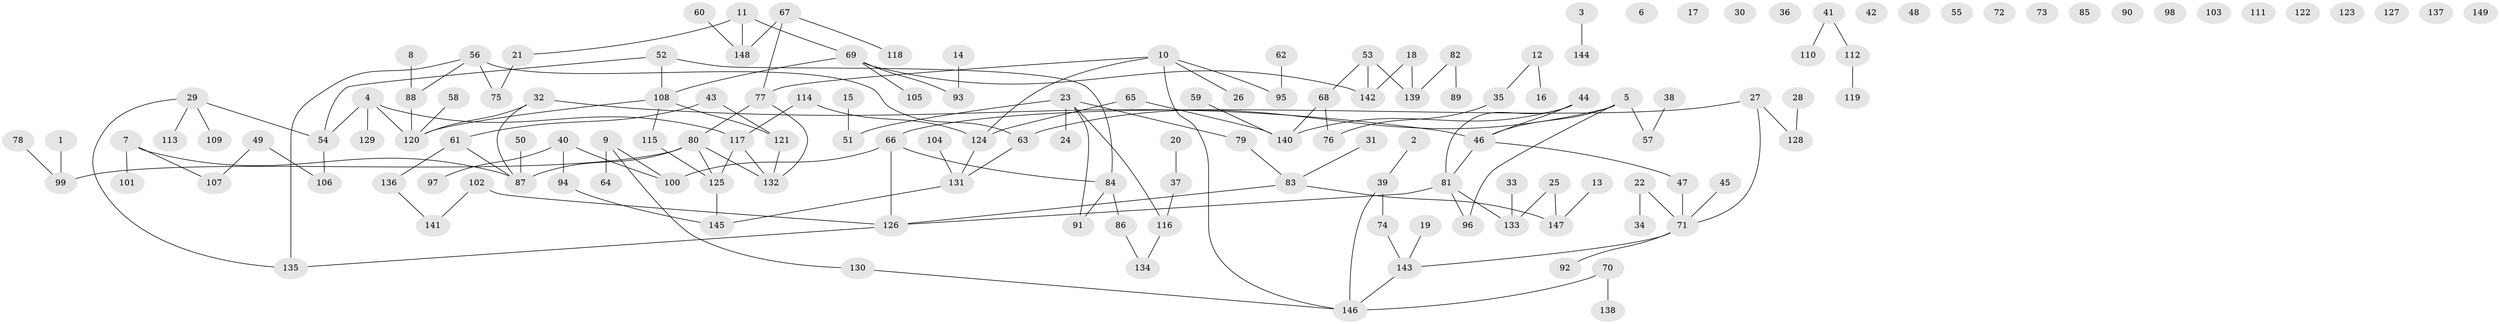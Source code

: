 // coarse degree distribution, {1: 0.24545454545454545, 2: 0.21818181818181817, 0: 0.18181818181818182, 4: 0.12727272727272726, 7: 0.00909090909090909, 3: 0.12727272727272726, 6: 0.02727272727272727, 5: 0.05454545454545454, 8: 0.00909090909090909}
// Generated by graph-tools (version 1.1) at 2025/23/03/03/25 07:23:28]
// undirected, 149 vertices, 158 edges
graph export_dot {
graph [start="1"]
  node [color=gray90,style=filled];
  1;
  2;
  3;
  4;
  5;
  6;
  7;
  8;
  9;
  10;
  11;
  12;
  13;
  14;
  15;
  16;
  17;
  18;
  19;
  20;
  21;
  22;
  23;
  24;
  25;
  26;
  27;
  28;
  29;
  30;
  31;
  32;
  33;
  34;
  35;
  36;
  37;
  38;
  39;
  40;
  41;
  42;
  43;
  44;
  45;
  46;
  47;
  48;
  49;
  50;
  51;
  52;
  53;
  54;
  55;
  56;
  57;
  58;
  59;
  60;
  61;
  62;
  63;
  64;
  65;
  66;
  67;
  68;
  69;
  70;
  71;
  72;
  73;
  74;
  75;
  76;
  77;
  78;
  79;
  80;
  81;
  82;
  83;
  84;
  85;
  86;
  87;
  88;
  89;
  90;
  91;
  92;
  93;
  94;
  95;
  96;
  97;
  98;
  99;
  100;
  101;
  102;
  103;
  104;
  105;
  106;
  107;
  108;
  109;
  110;
  111;
  112;
  113;
  114;
  115;
  116;
  117;
  118;
  119;
  120;
  121;
  122;
  123;
  124;
  125;
  126;
  127;
  128;
  129;
  130;
  131;
  132;
  133;
  134;
  135;
  136;
  137;
  138;
  139;
  140;
  141;
  142;
  143;
  144;
  145;
  146;
  147;
  148;
  149;
  1 -- 99;
  2 -- 39;
  3 -- 144;
  4 -- 54;
  4 -- 117;
  4 -- 120;
  4 -- 129;
  5 -- 46;
  5 -- 57;
  5 -- 63;
  5 -- 96;
  7 -- 87;
  7 -- 101;
  7 -- 107;
  8 -- 88;
  9 -- 64;
  9 -- 100;
  9 -- 130;
  10 -- 26;
  10 -- 77;
  10 -- 95;
  10 -- 124;
  10 -- 146;
  11 -- 21;
  11 -- 69;
  11 -- 148;
  12 -- 16;
  12 -- 35;
  13 -- 147;
  14 -- 93;
  15 -- 51;
  18 -- 139;
  18 -- 142;
  19 -- 143;
  20 -- 37;
  21 -- 75;
  22 -- 34;
  22 -- 71;
  23 -- 24;
  23 -- 51;
  23 -- 79;
  23 -- 91;
  23 -- 116;
  25 -- 133;
  25 -- 147;
  27 -- 66;
  27 -- 71;
  27 -- 128;
  28 -- 128;
  29 -- 54;
  29 -- 109;
  29 -- 113;
  29 -- 135;
  31 -- 83;
  32 -- 46;
  32 -- 87;
  32 -- 120;
  33 -- 133;
  35 -- 76;
  37 -- 116;
  38 -- 57;
  39 -- 74;
  39 -- 146;
  40 -- 94;
  40 -- 97;
  40 -- 100;
  41 -- 110;
  41 -- 112;
  43 -- 61;
  43 -- 121;
  44 -- 46;
  44 -- 81;
  44 -- 140;
  45 -- 71;
  46 -- 47;
  46 -- 81;
  47 -- 71;
  49 -- 106;
  49 -- 107;
  50 -- 87;
  52 -- 54;
  52 -- 84;
  52 -- 108;
  53 -- 68;
  53 -- 139;
  53 -- 142;
  54 -- 106;
  56 -- 63;
  56 -- 75;
  56 -- 88;
  56 -- 135;
  58 -- 120;
  59 -- 140;
  60 -- 148;
  61 -- 87;
  61 -- 136;
  62 -- 95;
  63 -- 131;
  65 -- 124;
  65 -- 140;
  66 -- 84;
  66 -- 100;
  66 -- 126;
  67 -- 77;
  67 -- 118;
  67 -- 148;
  68 -- 76;
  68 -- 140;
  69 -- 93;
  69 -- 105;
  69 -- 108;
  69 -- 142;
  70 -- 138;
  70 -- 146;
  71 -- 92;
  71 -- 143;
  74 -- 143;
  77 -- 80;
  77 -- 132;
  78 -- 99;
  79 -- 83;
  80 -- 87;
  80 -- 99;
  80 -- 125;
  80 -- 132;
  81 -- 96;
  81 -- 126;
  81 -- 133;
  82 -- 89;
  82 -- 139;
  83 -- 126;
  83 -- 147;
  84 -- 86;
  84 -- 91;
  86 -- 134;
  88 -- 120;
  94 -- 145;
  102 -- 126;
  102 -- 141;
  104 -- 131;
  108 -- 115;
  108 -- 120;
  108 -- 121;
  112 -- 119;
  114 -- 117;
  114 -- 124;
  115 -- 125;
  116 -- 134;
  117 -- 125;
  117 -- 132;
  121 -- 132;
  124 -- 131;
  125 -- 145;
  126 -- 135;
  130 -- 146;
  131 -- 145;
  136 -- 141;
  143 -- 146;
}
